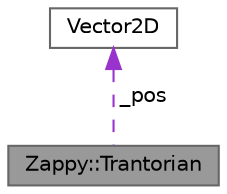 digraph "Zappy::Trantorian"
{
 // LATEX_PDF_SIZE
  bgcolor="transparent";
  edge [fontname=Helvetica,fontsize=10,labelfontname=Helvetica,labelfontsize=10];
  node [fontname=Helvetica,fontsize=10,shape=box,height=0.2,width=0.4];
  Node1 [label="Zappy::Trantorian",height=0.2,width=0.4,color="gray40", fillcolor="grey60", style="filled", fontcolor="black",tooltip=" "];
  Node2 -> Node1 [dir="back",color="darkorchid3",style="dashed",label=" _pos" ];
  Node2 [label="Vector2D",height=0.2,width=0.4,color="gray40", fillcolor="white", style="filled",URL="$classVector2D.html",tooltip=" "];
}
